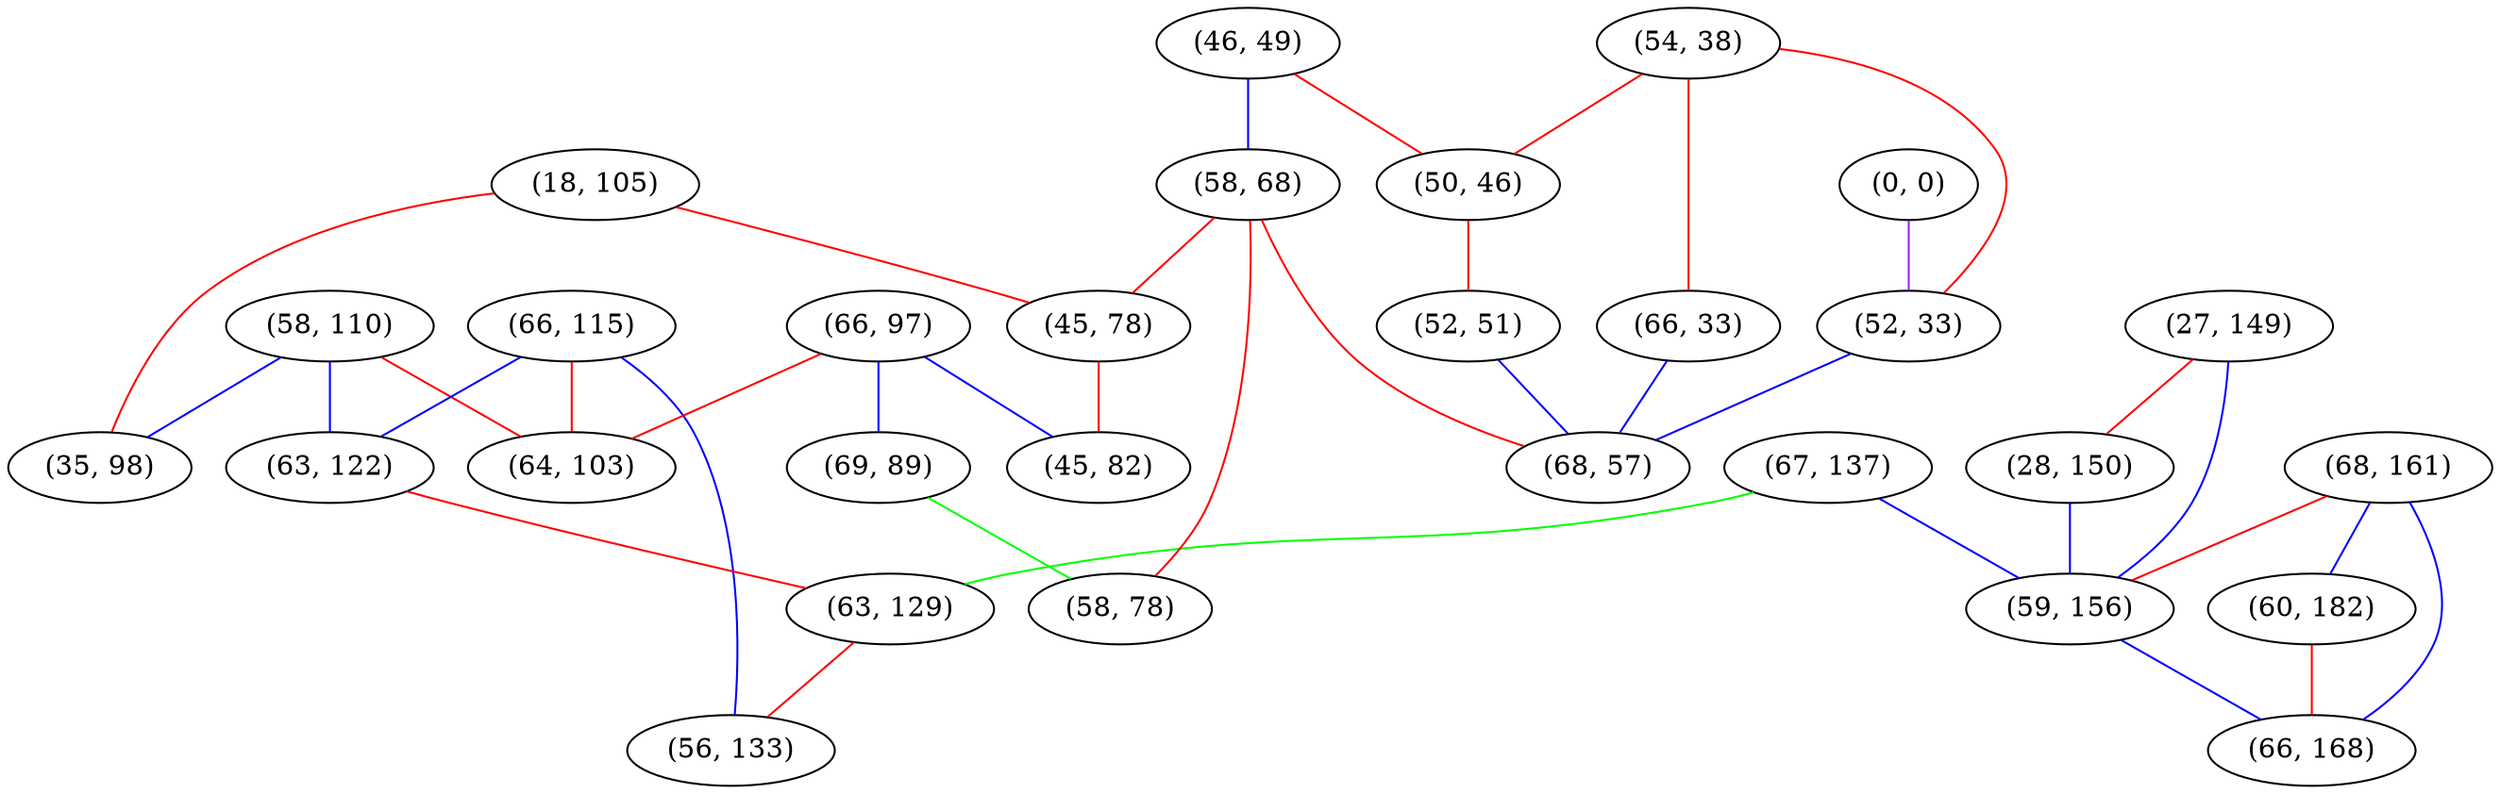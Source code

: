 graph "" {
"(58, 110)";
"(66, 115)";
"(18, 105)";
"(27, 149)";
"(28, 150)";
"(63, 122)";
"(67, 137)";
"(66, 97)";
"(54, 38)";
"(46, 49)";
"(68, 161)";
"(50, 46)";
"(66, 33)";
"(69, 89)";
"(58, 68)";
"(63, 129)";
"(35, 98)";
"(0, 0)";
"(45, 78)";
"(52, 33)";
"(56, 133)";
"(60, 182)";
"(45, 82)";
"(52, 51)";
"(59, 156)";
"(58, 78)";
"(64, 103)";
"(68, 57)";
"(66, 168)";
"(58, 110)" -- "(35, 98)"  [color=blue, key=0, weight=3];
"(58, 110)" -- "(63, 122)"  [color=blue, key=0, weight=3];
"(58, 110)" -- "(64, 103)"  [color=red, key=0, weight=1];
"(66, 115)" -- "(56, 133)"  [color=blue, key=0, weight=3];
"(66, 115)" -- "(63, 122)"  [color=blue, key=0, weight=3];
"(66, 115)" -- "(64, 103)"  [color=red, key=0, weight=1];
"(18, 105)" -- "(45, 78)"  [color=red, key=0, weight=1];
"(18, 105)" -- "(35, 98)"  [color=red, key=0, weight=1];
"(27, 149)" -- "(59, 156)"  [color=blue, key=0, weight=3];
"(27, 149)" -- "(28, 150)"  [color=red, key=0, weight=1];
"(28, 150)" -- "(59, 156)"  [color=blue, key=0, weight=3];
"(63, 122)" -- "(63, 129)"  [color=red, key=0, weight=1];
"(67, 137)" -- "(59, 156)"  [color=blue, key=0, weight=3];
"(67, 137)" -- "(63, 129)"  [color=green, key=0, weight=2];
"(66, 97)" -- "(69, 89)"  [color=blue, key=0, weight=3];
"(66, 97)" -- "(45, 82)"  [color=blue, key=0, weight=3];
"(66, 97)" -- "(64, 103)"  [color=red, key=0, weight=1];
"(54, 38)" -- "(50, 46)"  [color=red, key=0, weight=1];
"(54, 38)" -- "(52, 33)"  [color=red, key=0, weight=1];
"(54, 38)" -- "(66, 33)"  [color=red, key=0, weight=1];
"(46, 49)" -- "(50, 46)"  [color=red, key=0, weight=1];
"(46, 49)" -- "(58, 68)"  [color=blue, key=0, weight=3];
"(68, 161)" -- "(66, 168)"  [color=blue, key=0, weight=3];
"(68, 161)" -- "(59, 156)"  [color=red, key=0, weight=1];
"(68, 161)" -- "(60, 182)"  [color=blue, key=0, weight=3];
"(50, 46)" -- "(52, 51)"  [color=red, key=0, weight=1];
"(66, 33)" -- "(68, 57)"  [color=blue, key=0, weight=3];
"(69, 89)" -- "(58, 78)"  [color=green, key=0, weight=2];
"(58, 68)" -- "(45, 78)"  [color=red, key=0, weight=1];
"(58, 68)" -- "(58, 78)"  [color=red, key=0, weight=1];
"(58, 68)" -- "(68, 57)"  [color=red, key=0, weight=1];
"(63, 129)" -- "(56, 133)"  [color=red, key=0, weight=1];
"(0, 0)" -- "(52, 33)"  [color=purple, key=0, weight=4];
"(45, 78)" -- "(45, 82)"  [color=red, key=0, weight=1];
"(52, 33)" -- "(68, 57)"  [color=blue, key=0, weight=3];
"(60, 182)" -- "(66, 168)"  [color=red, key=0, weight=1];
"(52, 51)" -- "(68, 57)"  [color=blue, key=0, weight=3];
"(59, 156)" -- "(66, 168)"  [color=blue, key=0, weight=3];
}
